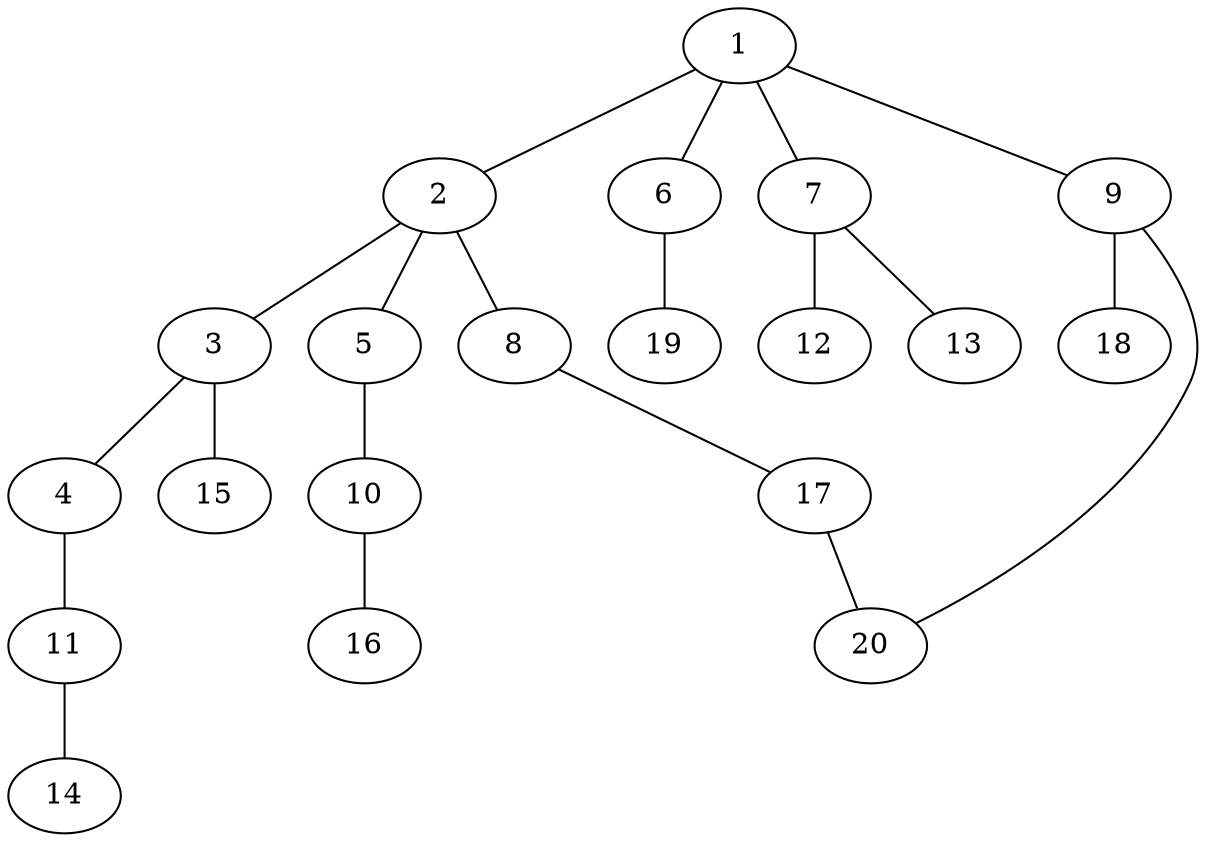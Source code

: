 graph graphname {1--2
1--6
1--7
1--9
2--3
2--5
2--8
3--4
3--15
4--11
5--10
6--19
7--12
7--13
8--17
9--18
9--20
10--16
11--14
17--20
}